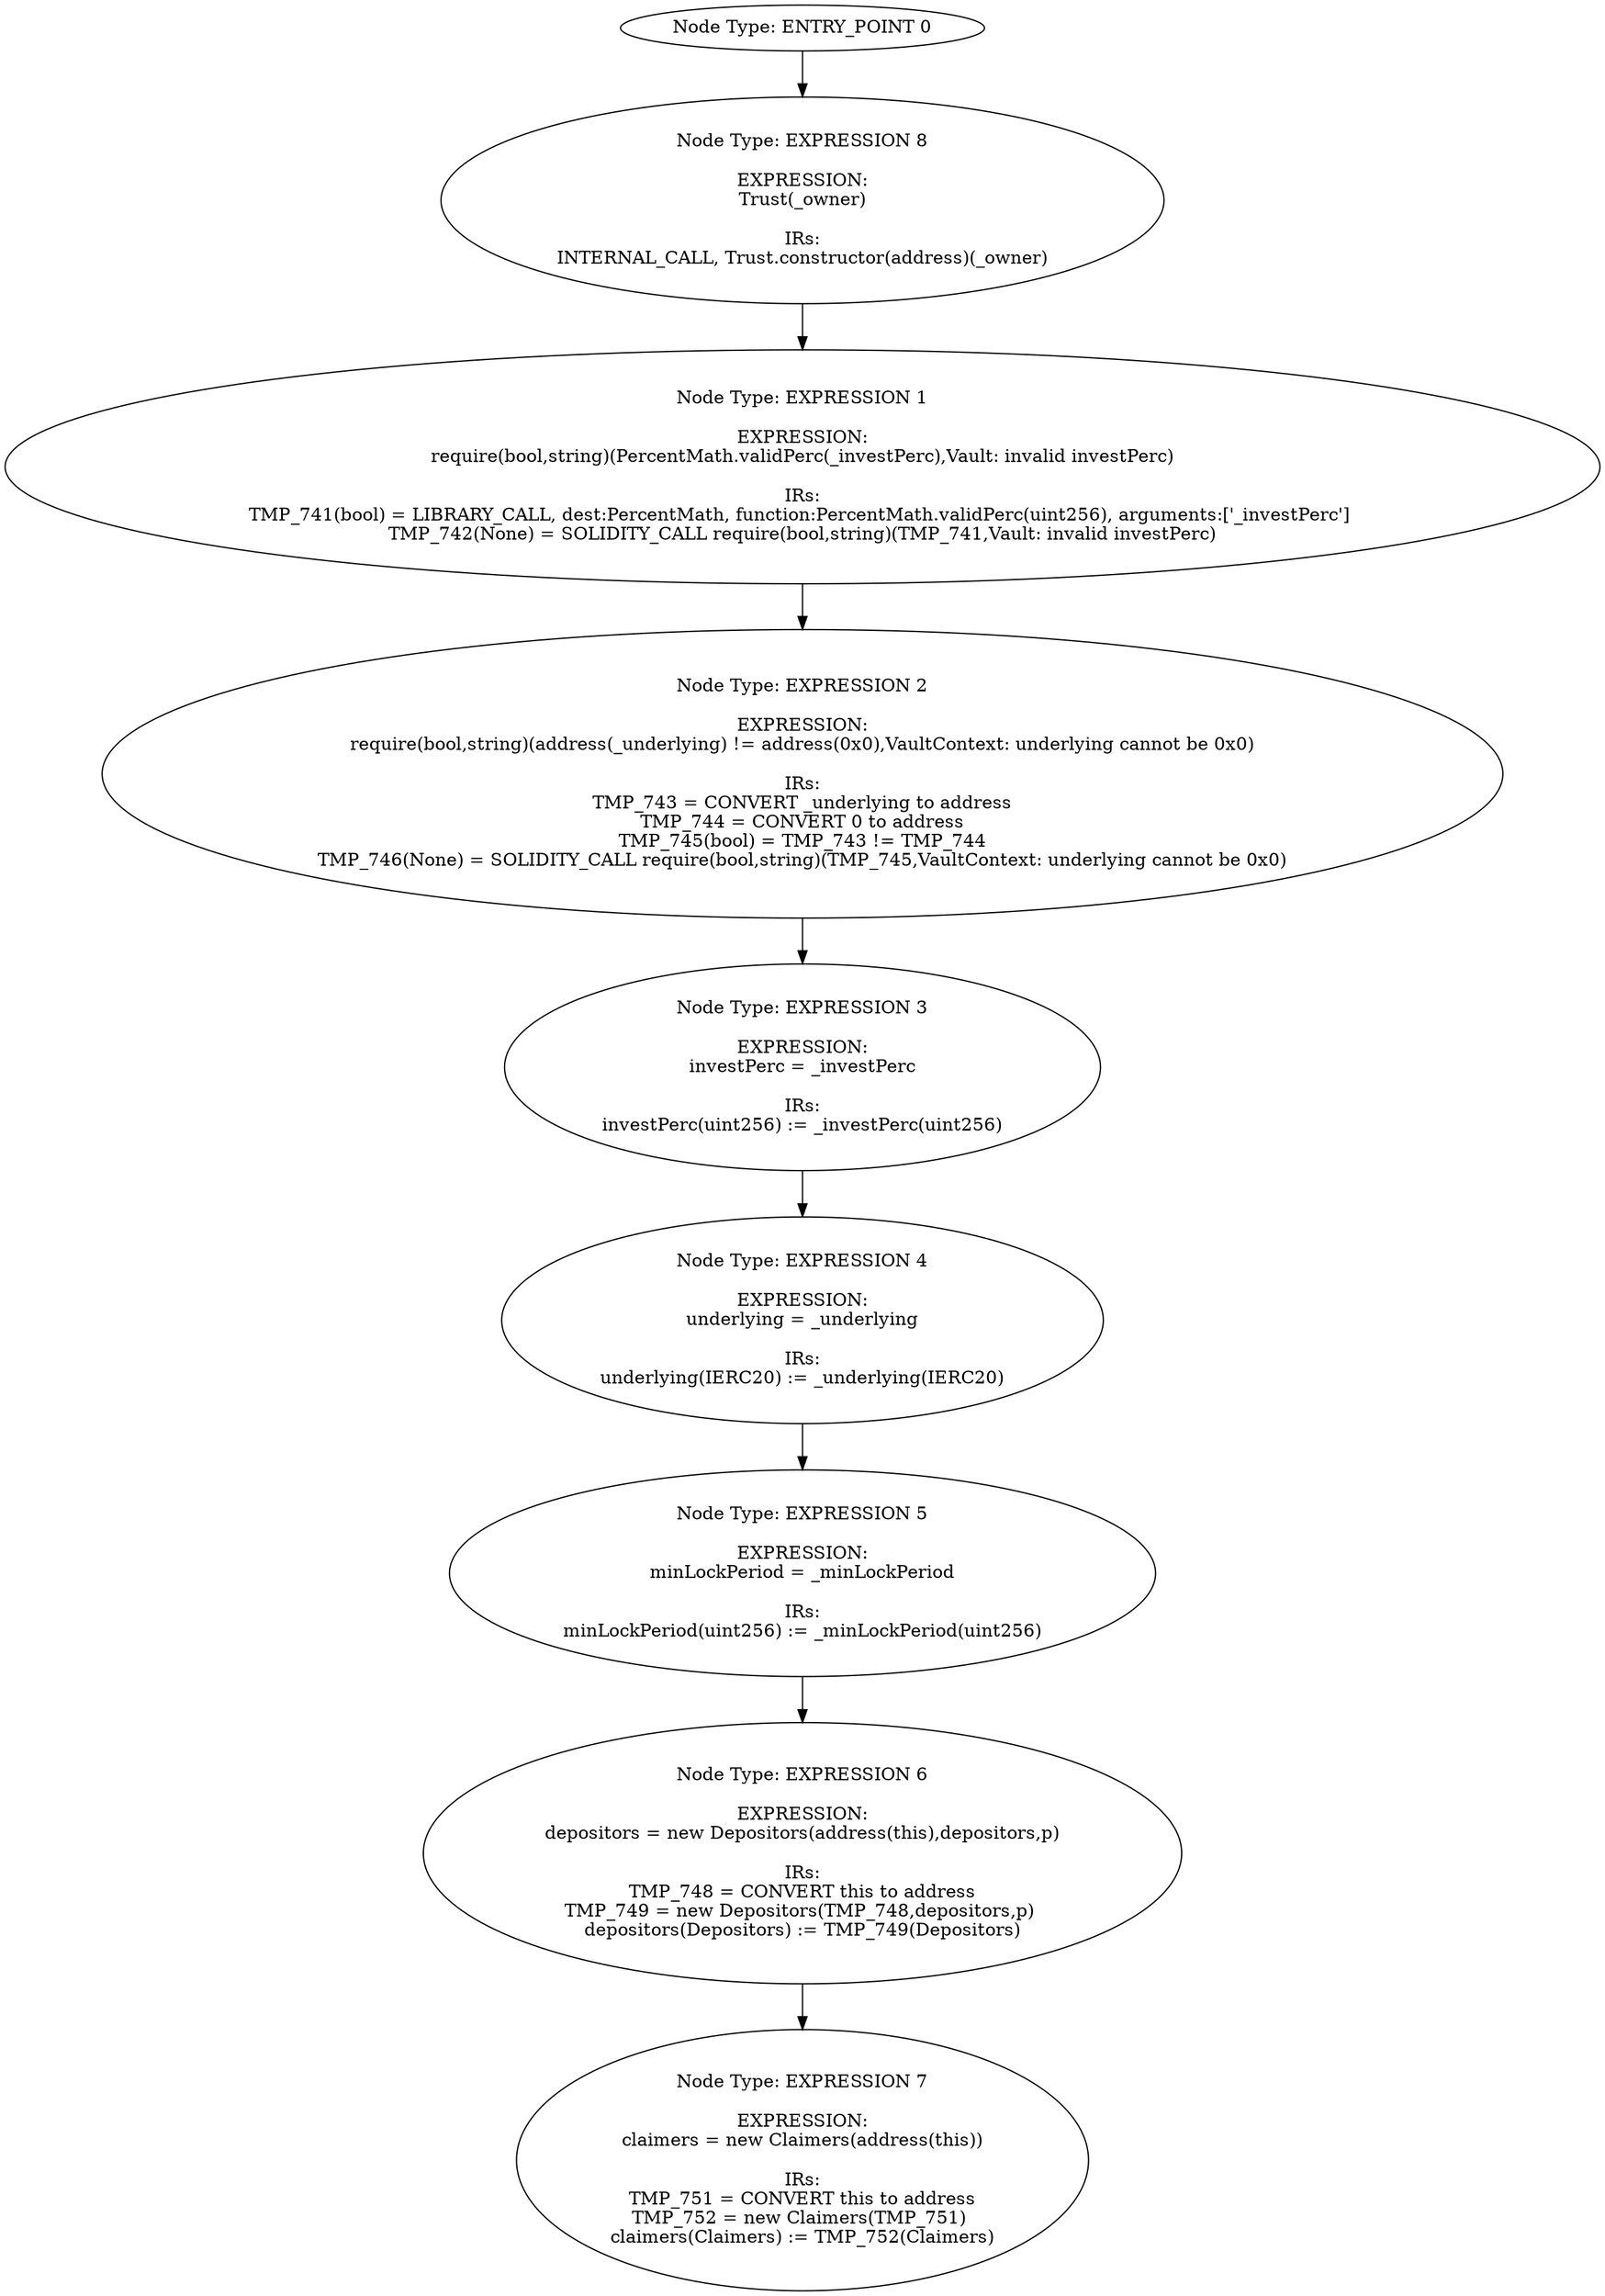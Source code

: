 digraph{
0[label="Node Type: ENTRY_POINT 0
"];
0->8;
1[label="Node Type: EXPRESSION 1

EXPRESSION:
require(bool,string)(PercentMath.validPerc(_investPerc),Vault: invalid investPerc)

IRs:
TMP_741(bool) = LIBRARY_CALL, dest:PercentMath, function:PercentMath.validPerc(uint256), arguments:['_investPerc'] 
TMP_742(None) = SOLIDITY_CALL require(bool,string)(TMP_741,Vault: invalid investPerc)"];
1->2;
2[label="Node Type: EXPRESSION 2

EXPRESSION:
require(bool,string)(address(_underlying) != address(0x0),VaultContext: underlying cannot be 0x0)

IRs:
TMP_743 = CONVERT _underlying to address
TMP_744 = CONVERT 0 to address
TMP_745(bool) = TMP_743 != TMP_744
TMP_746(None) = SOLIDITY_CALL require(bool,string)(TMP_745,VaultContext: underlying cannot be 0x0)"];
2->3;
3[label="Node Type: EXPRESSION 3

EXPRESSION:
investPerc = _investPerc

IRs:
investPerc(uint256) := _investPerc(uint256)"];
3->4;
4[label="Node Type: EXPRESSION 4

EXPRESSION:
underlying = _underlying

IRs:
underlying(IERC20) := _underlying(IERC20)"];
4->5;
5[label="Node Type: EXPRESSION 5

EXPRESSION:
minLockPeriod = _minLockPeriod

IRs:
minLockPeriod(uint256) := _minLockPeriod(uint256)"];
5->6;
6[label="Node Type: EXPRESSION 6

EXPRESSION:
depositors = new Depositors(address(this),depositors,p)

IRs:
TMP_748 = CONVERT this to address
TMP_749 = new Depositors(TMP_748,depositors,p) 
depositors(Depositors) := TMP_749(Depositors)"];
6->7;
7[label="Node Type: EXPRESSION 7

EXPRESSION:
claimers = new Claimers(address(this))

IRs:
TMP_751 = CONVERT this to address
TMP_752 = new Claimers(TMP_751) 
claimers(Claimers) := TMP_752(Claimers)"];
8[label="Node Type: EXPRESSION 8

EXPRESSION:
Trust(_owner)

IRs:
INTERNAL_CALL, Trust.constructor(address)(_owner)"];
8->1;
}
